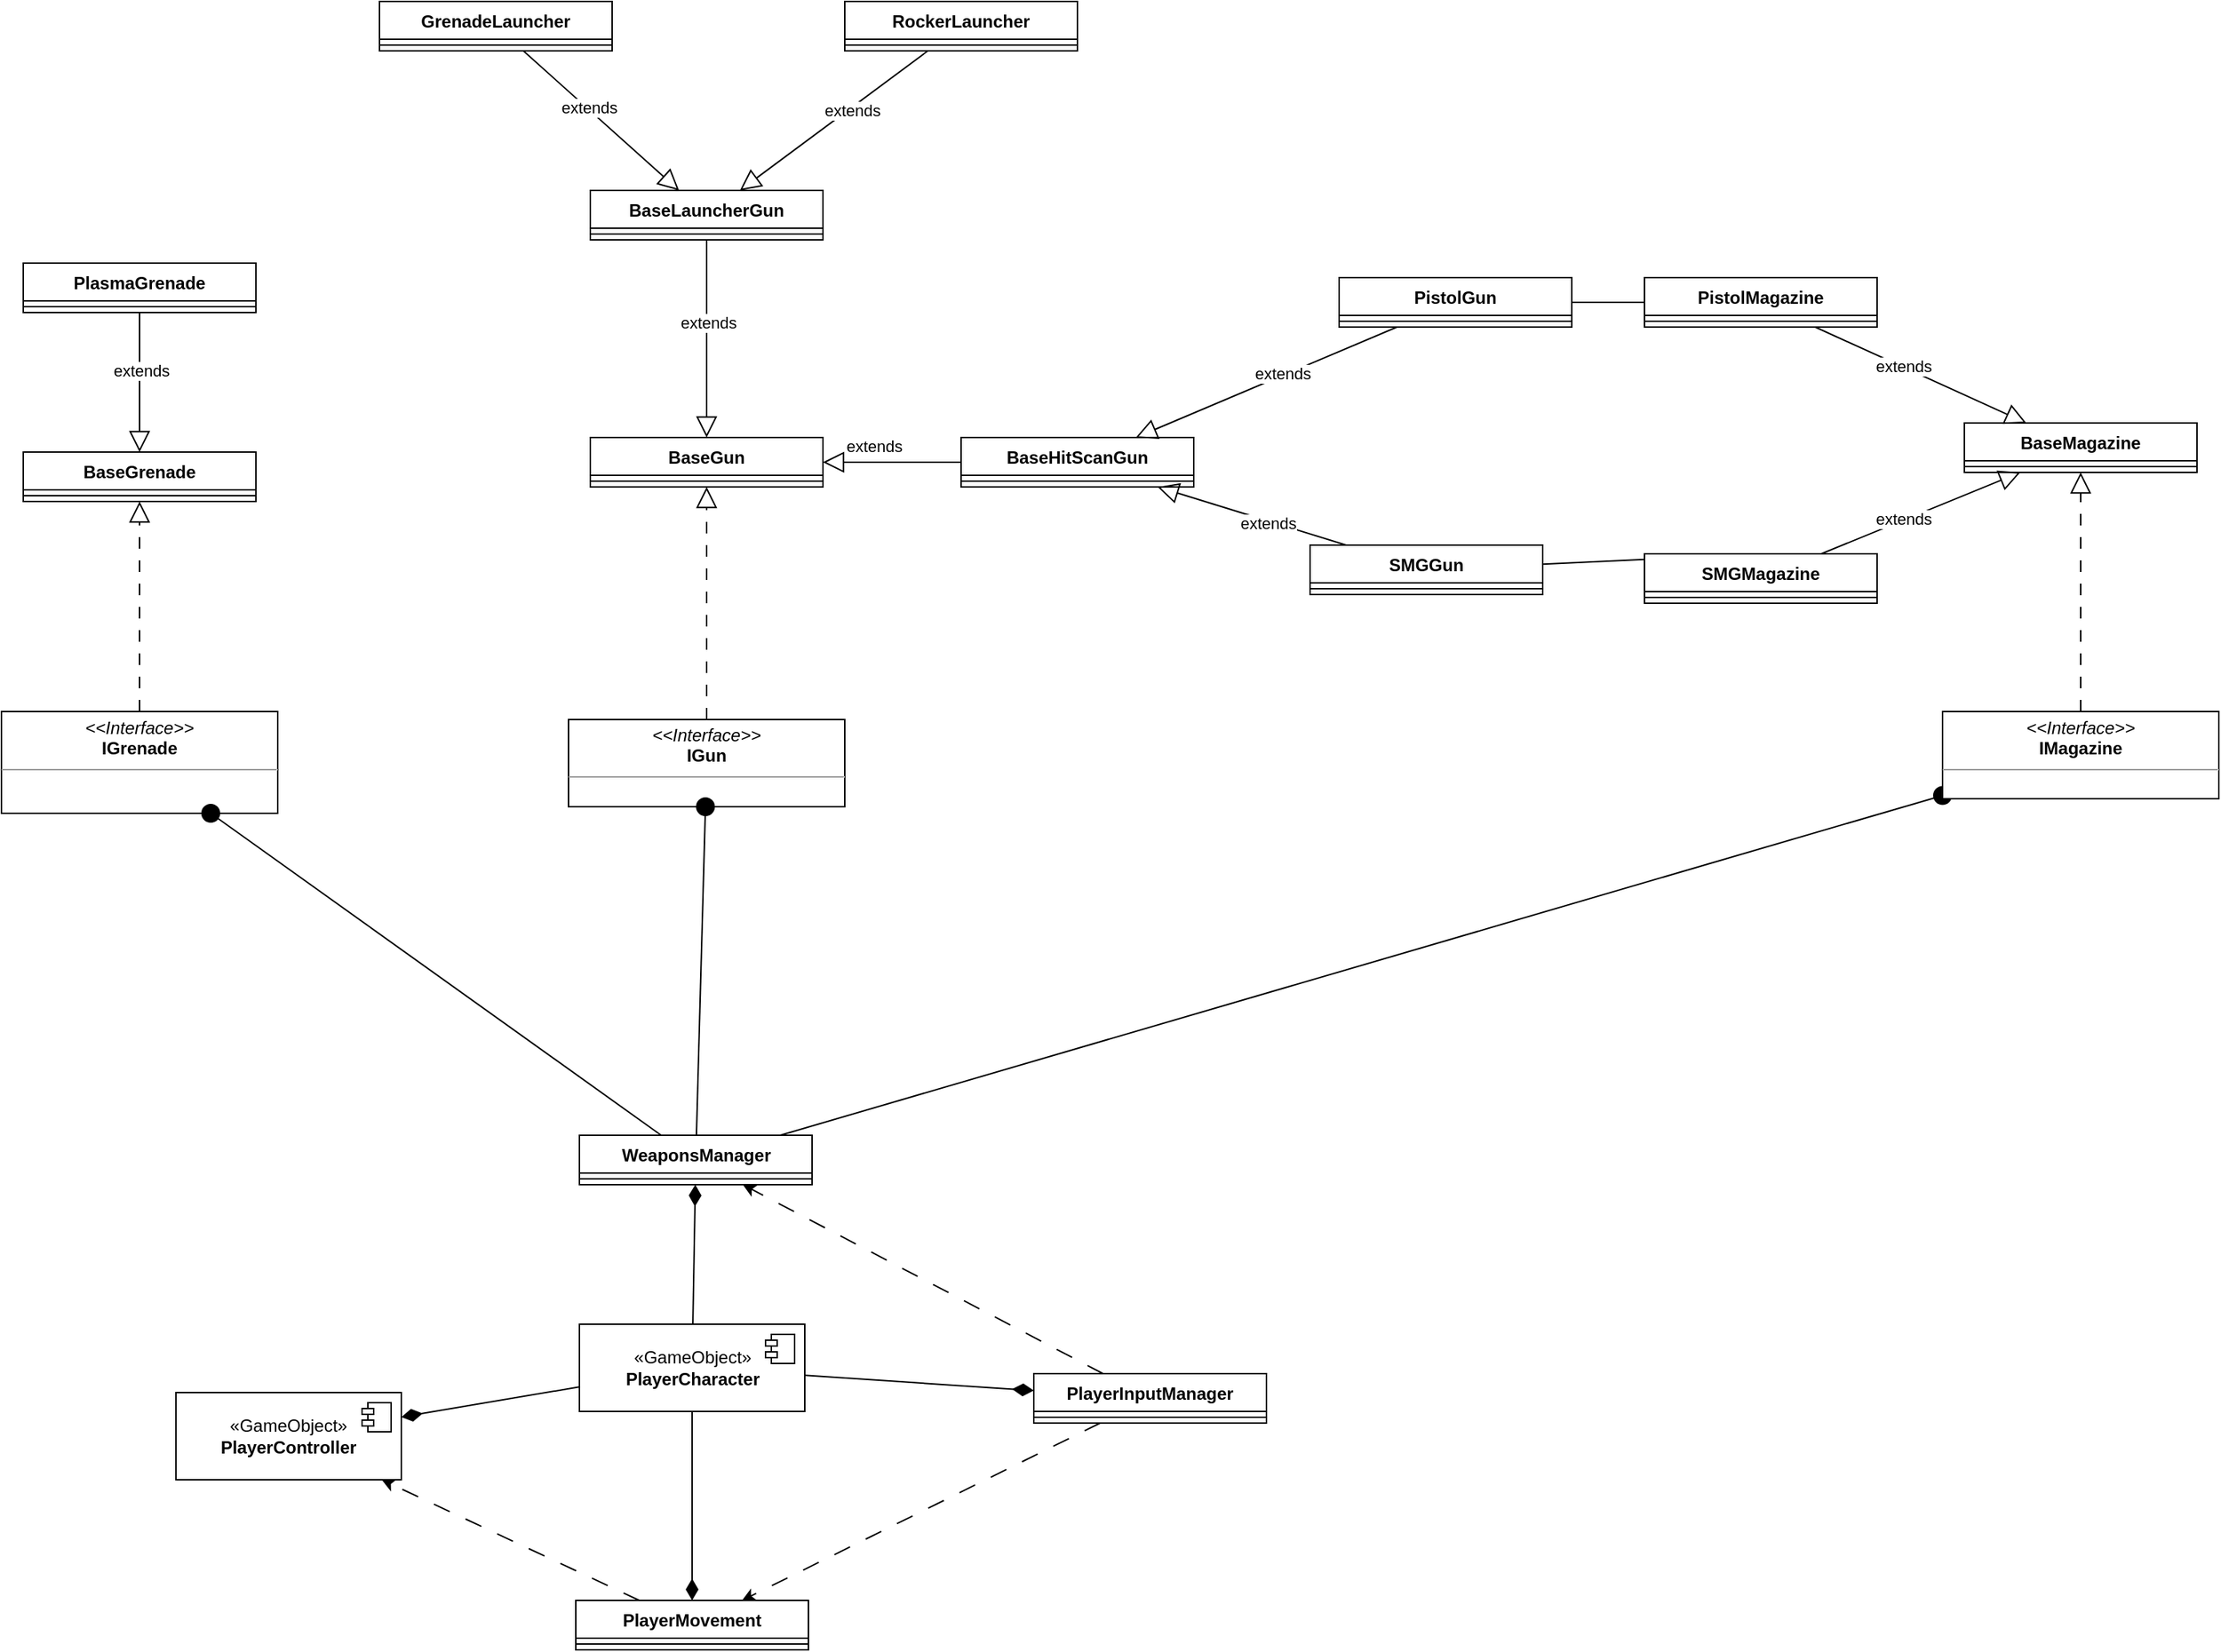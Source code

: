 <mxfile version="26.2.14">
  <diagram name="Page-1" id="c4acf3e9-155e-7222-9cf6-157b1a14988f">
    <mxGraphModel dx="2061" dy="1099" grid="1" gridSize="10" guides="1" tooltips="1" connect="1" arrows="1" fold="1" page="1" pageScale="1" pageWidth="850" pageHeight="1100" background="none" math="0" shadow="0">
      <root>
        <mxCell id="0" />
        <mxCell id="1" parent="0" />
        <mxCell id="F5jnOW8FbkZTIx8M4Hv_-44" style="rounded=0;orthogonalLoop=1;jettySize=auto;html=1;endArrow=diamondThin;endFill=1;startSize=6;endSize=12;" parent="1" source="F5jnOW8FbkZTIx8M4Hv_-118" target="Zl_Os-EKIDO8VoNOlCzx-9" edge="1">
          <mxGeometry relative="1" as="geometry">
            <mxPoint x="-125" y="1040" as="sourcePoint" />
          </mxGeometry>
        </mxCell>
        <mxCell id="F5jnOW8FbkZTIx8M4Hv_-100" style="rounded=0;orthogonalLoop=1;jettySize=auto;html=1;endArrow=oval;endFill=1;endSize=12;" parent="1" source="Zl_Os-EKIDO8VoNOlCzx-9" target="F5jnOW8FbkZTIx8M4Hv_-99" edge="1">
          <mxGeometry relative="1" as="geometry">
            <mxPoint x="410" y="490" as="targetPoint" />
          </mxGeometry>
        </mxCell>
        <mxCell id="Zl_Os-EKIDO8VoNOlCzx-9" value="WeaponsManager" style="swimlane;fontStyle=1;align=center;verticalAlign=top;childLayout=stackLayout;horizontal=1;startSize=26;horizontalStack=0;resizeParent=1;resizeParentMax=0;resizeLast=0;collapsible=1;marginBottom=0;whiteSpace=wrap;html=1;" parent="1" vertex="1">
          <mxGeometry x="-202.5" y="850" width="160" height="34" as="geometry" />
        </mxCell>
        <mxCell id="Zl_Os-EKIDO8VoNOlCzx-11" value="" style="line;strokeWidth=1;fillColor=none;align=left;verticalAlign=middle;spacingTop=-1;spacingLeft=3;spacingRight=3;rotatable=0;labelPosition=right;points=[];portConstraint=eastwest;strokeColor=inherit;" parent="Zl_Os-EKIDO8VoNOlCzx-9" vertex="1">
          <mxGeometry y="26" width="160" height="8" as="geometry" />
        </mxCell>
        <mxCell id="F5jnOW8FbkZTIx8M4Hv_-3" value="SMGGun" style="swimlane;fontStyle=1;align=center;verticalAlign=top;childLayout=stackLayout;horizontal=1;startSize=26;horizontalStack=0;resizeParent=1;resizeParentMax=0;resizeLast=0;collapsible=1;marginBottom=0;whiteSpace=wrap;html=1;" parent="1" vertex="1">
          <mxGeometry x="300" y="444" width="160" height="34" as="geometry" />
        </mxCell>
        <mxCell id="F5jnOW8FbkZTIx8M4Hv_-5" value="" style="line;strokeWidth=1;fillColor=none;align=left;verticalAlign=middle;spacingTop=-1;spacingLeft=3;spacingRight=3;rotatable=0;labelPosition=right;points=[];portConstraint=eastwest;strokeColor=inherit;" parent="F5jnOW8FbkZTIx8M4Hv_-3" vertex="1">
          <mxGeometry y="26" width="160" height="8" as="geometry" />
        </mxCell>
        <mxCell id="F5jnOW8FbkZTIx8M4Hv_-7" value="PistolGun" style="swimlane;fontStyle=1;align=center;verticalAlign=top;childLayout=stackLayout;horizontal=1;startSize=26;horizontalStack=0;resizeParent=1;resizeParentMax=0;resizeLast=0;collapsible=1;marginBottom=0;whiteSpace=wrap;html=1;" parent="1" vertex="1">
          <mxGeometry x="320" y="260" width="160" height="34" as="geometry" />
        </mxCell>
        <mxCell id="F5jnOW8FbkZTIx8M4Hv_-9" value="" style="line;strokeWidth=1;fillColor=none;align=left;verticalAlign=middle;spacingTop=-1;spacingLeft=3;spacingRight=3;rotatable=0;labelPosition=right;points=[];portConstraint=eastwest;strokeColor=inherit;" parent="F5jnOW8FbkZTIx8M4Hv_-7" vertex="1">
          <mxGeometry y="26" width="160" height="8" as="geometry" />
        </mxCell>
        <mxCell id="F5jnOW8FbkZTIx8M4Hv_-11" value="&lt;p style=&quot;margin:0px;margin-top:4px;text-align:center;&quot;&gt;&lt;i&gt;&amp;lt;&amp;lt;Interface&amp;gt;&amp;gt;&lt;/i&gt;&lt;br&gt;&lt;b&gt;IGun&lt;/b&gt;&lt;/p&gt;&lt;hr size=&quot;1&quot;&gt;" style="verticalAlign=top;align=left;overflow=fill;fontSize=12;fontFamily=Helvetica;html=1;rounded=0;shadow=0;comic=0;labelBackgroundColor=none;strokeWidth=1" parent="1" vertex="1">
          <mxGeometry x="-210" y="564" width="190" height="60" as="geometry" />
        </mxCell>
        <mxCell id="F5jnOW8FbkZTIx8M4Hv_-22" value="PlasmaGrenade" style="swimlane;fontStyle=1;align=center;verticalAlign=top;childLayout=stackLayout;horizontal=1;startSize=26;horizontalStack=0;resizeParent=1;resizeParentMax=0;resizeLast=0;collapsible=1;marginBottom=0;whiteSpace=wrap;html=1;" parent="1" vertex="1">
          <mxGeometry x="-585" y="250" width="160" height="34" as="geometry" />
        </mxCell>
        <mxCell id="F5jnOW8FbkZTIx8M4Hv_-24" value="" style="line;strokeWidth=1;fillColor=none;align=left;verticalAlign=middle;spacingTop=-1;spacingLeft=3;spacingRight=3;rotatable=0;labelPosition=right;points=[];portConstraint=eastwest;strokeColor=inherit;" parent="F5jnOW8FbkZTIx8M4Hv_-22" vertex="1">
          <mxGeometry y="26" width="160" height="8" as="geometry" />
        </mxCell>
        <mxCell id="F5jnOW8FbkZTIx8M4Hv_-33" style="rounded=0;orthogonalLoop=1;jettySize=auto;html=1;dashed=1;dashPattern=8 8;endSize=12;endArrow=block;endFill=0;" parent="1" source="F5jnOW8FbkZTIx8M4Hv_-32" target="F5jnOW8FbkZTIx8M4Hv_-85" edge="1">
          <mxGeometry relative="1" as="geometry" />
        </mxCell>
        <mxCell id="F5jnOW8FbkZTIx8M4Hv_-32" value="&lt;p style=&quot;margin:0px;margin-top:4px;text-align:center;&quot;&gt;&lt;i&gt;&amp;lt;&amp;lt;Interface&amp;gt;&amp;gt;&lt;/i&gt;&lt;br&gt;&lt;b&gt;IGrenade&lt;/b&gt;&lt;/p&gt;&lt;hr size=&quot;1&quot;&gt;&lt;p style=&quot;margin:0px;margin-left:4px;&quot;&gt;&lt;br&gt;&lt;/p&gt;" style="verticalAlign=top;align=left;overflow=fill;fontSize=12;fontFamily=Helvetica;html=1;rounded=0;shadow=0;comic=0;labelBackgroundColor=none;strokeWidth=1" parent="1" vertex="1">
          <mxGeometry x="-600" y="558.5" width="190" height="70" as="geometry" />
        </mxCell>
        <mxCell id="F5jnOW8FbkZTIx8M4Hv_-34" value="" style="endArrow=oval;endFill=1;endSize=12;html=1;rounded=0;" parent="1" source="Zl_Os-EKIDO8VoNOlCzx-9" target="F5jnOW8FbkZTIx8M4Hv_-32" edge="1">
          <mxGeometry width="160" relative="1" as="geometry">
            <mxPoint x="-60" y="678" as="sourcePoint" />
            <mxPoint x="100" y="678" as="targetPoint" />
          </mxGeometry>
        </mxCell>
        <mxCell id="F5jnOW8FbkZTIx8M4Hv_-35" value="" style="endArrow=oval;endFill=1;endSize=12;html=1;rounded=0;" parent="1" source="Zl_Os-EKIDO8VoNOlCzx-9" target="F5jnOW8FbkZTIx8M4Hv_-11" edge="1">
          <mxGeometry width="160" relative="1" as="geometry">
            <mxPoint x="183" y="695" as="sourcePoint" />
            <mxPoint x="60" y="528" as="targetPoint" />
          </mxGeometry>
        </mxCell>
        <mxCell id="F5jnOW8FbkZTIx8M4Hv_-111" style="rounded=0;orthogonalLoop=1;jettySize=auto;html=1;dashed=1;dashPattern=12 12;" parent="1" source="F5jnOW8FbkZTIx8M4Hv_-39" target="Zl_Os-EKIDO8VoNOlCzx-9" edge="1">
          <mxGeometry relative="1" as="geometry" />
        </mxCell>
        <mxCell id="F5jnOW8FbkZTIx8M4Hv_-39" value="PlayerInputManager" style="swimlane;fontStyle=1;align=center;verticalAlign=top;childLayout=stackLayout;horizontal=1;startSize=26;horizontalStack=0;resizeParent=1;resizeParentMax=0;resizeLast=0;collapsible=1;marginBottom=0;whiteSpace=wrap;html=1;" parent="1" vertex="1">
          <mxGeometry x="110" y="1014" width="160" height="34" as="geometry" />
        </mxCell>
        <mxCell id="F5jnOW8FbkZTIx8M4Hv_-41" value="" style="line;strokeWidth=1;fillColor=none;align=left;verticalAlign=middle;spacingTop=-1;spacingLeft=3;spacingRight=3;rotatable=0;labelPosition=right;points=[];portConstraint=eastwest;strokeColor=inherit;" parent="F5jnOW8FbkZTIx8M4Hv_-39" vertex="1">
          <mxGeometry y="26" width="160" height="8" as="geometry" />
        </mxCell>
        <mxCell id="F5jnOW8FbkZTIx8M4Hv_-45" style="rounded=0;orthogonalLoop=1;jettySize=auto;html=1;endArrow=diamondThin;endFill=1;startSize=6;endSize=12;" parent="1" source="F5jnOW8FbkZTIx8M4Hv_-118" target="F5jnOW8FbkZTIx8M4Hv_-39" edge="1">
          <mxGeometry relative="1" as="geometry">
            <mxPoint x="-70" y="1063.603" as="sourcePoint" />
            <mxPoint x="-175" y="823" as="targetPoint" />
          </mxGeometry>
        </mxCell>
        <mxCell id="F5jnOW8FbkZTIx8M4Hv_-46" value="PlayerMovement" style="swimlane;fontStyle=1;align=center;verticalAlign=top;childLayout=stackLayout;horizontal=1;startSize=26;horizontalStack=0;resizeParent=1;resizeParentMax=0;resizeLast=0;collapsible=1;marginBottom=0;whiteSpace=wrap;html=1;" parent="1" vertex="1">
          <mxGeometry x="-205" y="1170" width="160" height="34" as="geometry" />
        </mxCell>
        <mxCell id="F5jnOW8FbkZTIx8M4Hv_-48" value="" style="line;strokeWidth=1;fillColor=none;align=left;verticalAlign=middle;spacingTop=-1;spacingLeft=3;spacingRight=3;rotatable=0;labelPosition=right;points=[];portConstraint=eastwest;strokeColor=inherit;" parent="F5jnOW8FbkZTIx8M4Hv_-46" vertex="1">
          <mxGeometry y="26" width="160" height="8" as="geometry" />
        </mxCell>
        <mxCell id="F5jnOW8FbkZTIx8M4Hv_-50" style="rounded=0;orthogonalLoop=1;jettySize=auto;html=1;endArrow=diamondThin;endFill=1;startSize=6;endSize=12;" parent="1" source="F5jnOW8FbkZTIx8M4Hv_-118" target="F5jnOW8FbkZTIx8M4Hv_-46" edge="1">
          <mxGeometry relative="1" as="geometry">
            <mxPoint x="-125" y="1090" as="sourcePoint" />
            <mxPoint x="137" y="830" as="targetPoint" />
          </mxGeometry>
        </mxCell>
        <mxCell id="F5jnOW8FbkZTIx8M4Hv_-55" style="rounded=0;orthogonalLoop=1;jettySize=auto;html=1;endArrow=block;endFill=0;startSize=6;endSize=12;" parent="1" source="F5jnOW8FbkZTIx8M4Hv_-3" target="F5jnOW8FbkZTIx8M4Hv_-51" edge="1">
          <mxGeometry relative="1" as="geometry" />
        </mxCell>
        <mxCell id="F5jnOW8FbkZTIx8M4Hv_-57" value="extends" style="edgeLabel;html=1;align=center;verticalAlign=middle;resizable=0;points=[];" parent="F5jnOW8FbkZTIx8M4Hv_-55" vertex="1" connectable="0">
          <mxGeometry x="-0.172" y="1" relative="1" as="geometry">
            <mxPoint as="offset" />
          </mxGeometry>
        </mxCell>
        <mxCell id="F5jnOW8FbkZTIx8M4Hv_-51" value="&lt;div&gt;BaseHitScanGun&lt;/div&gt;" style="swimlane;fontStyle=1;align=center;verticalAlign=top;childLayout=stackLayout;horizontal=1;startSize=26;horizontalStack=0;resizeParent=1;resizeParentMax=0;resizeLast=0;collapsible=1;marginBottom=0;whiteSpace=wrap;html=1;" parent="1" vertex="1">
          <mxGeometry x="60" y="370" width="160" height="34" as="geometry" />
        </mxCell>
        <mxCell id="F5jnOW8FbkZTIx8M4Hv_-53" value="" style="line;strokeWidth=1;fillColor=none;align=left;verticalAlign=middle;spacingTop=-1;spacingLeft=3;spacingRight=3;rotatable=0;labelPosition=right;points=[];portConstraint=eastwest;strokeColor=inherit;" parent="F5jnOW8FbkZTIx8M4Hv_-51" vertex="1">
          <mxGeometry y="26" width="160" height="8" as="geometry" />
        </mxCell>
        <mxCell id="F5jnOW8FbkZTIx8M4Hv_-56" style="rounded=0;orthogonalLoop=1;jettySize=auto;html=1;endArrow=block;endFill=0;startSize=6;endSize=12;" parent="1" source="F5jnOW8FbkZTIx8M4Hv_-7" target="F5jnOW8FbkZTIx8M4Hv_-51" edge="1">
          <mxGeometry relative="1" as="geometry">
            <mxPoint x="813" y="384" as="sourcePoint" />
            <mxPoint x="832" y="316" as="targetPoint" />
          </mxGeometry>
        </mxCell>
        <mxCell id="F5jnOW8FbkZTIx8M4Hv_-58" value="extends" style="edgeLabel;html=1;align=center;verticalAlign=middle;resizable=0;points=[];" parent="F5jnOW8FbkZTIx8M4Hv_-56" vertex="1" connectable="0">
          <mxGeometry x="-0.139" y="-1" relative="1" as="geometry">
            <mxPoint x="-1" as="offset" />
          </mxGeometry>
        </mxCell>
        <mxCell id="F5jnOW8FbkZTIx8M4Hv_-59" value="BaseGun" style="swimlane;fontStyle=1;align=center;verticalAlign=top;childLayout=stackLayout;horizontal=1;startSize=26;horizontalStack=0;resizeParent=1;resizeParentMax=0;resizeLast=0;collapsible=1;marginBottom=0;whiteSpace=wrap;html=1;" parent="1" vertex="1">
          <mxGeometry x="-195" y="370" width="160" height="34" as="geometry" />
        </mxCell>
        <mxCell id="F5jnOW8FbkZTIx8M4Hv_-61" value="" style="line;strokeWidth=1;fillColor=none;align=left;verticalAlign=middle;spacingTop=-1;spacingLeft=3;spacingRight=3;rotatable=0;labelPosition=right;points=[];portConstraint=eastwest;strokeColor=inherit;" parent="F5jnOW8FbkZTIx8M4Hv_-59" vertex="1">
          <mxGeometry y="26" width="160" height="8" as="geometry" />
        </mxCell>
        <mxCell id="F5jnOW8FbkZTIx8M4Hv_-63" style="rounded=0;orthogonalLoop=1;jettySize=auto;html=1;endArrow=block;endFill=0;startSize=6;endSize=12;" parent="1" source="F5jnOW8FbkZTIx8M4Hv_-51" target="F5jnOW8FbkZTIx8M4Hv_-59" edge="1">
          <mxGeometry relative="1" as="geometry">
            <mxPoint x="-20" y="148" as="sourcePoint" />
            <mxPoint x="24" y="80" as="targetPoint" />
            <Array as="points" />
          </mxGeometry>
        </mxCell>
        <mxCell id="F5jnOW8FbkZTIx8M4Hv_-64" value="extends" style="edgeLabel;html=1;align=center;verticalAlign=middle;resizable=0;points=[];" parent="F5jnOW8FbkZTIx8M4Hv_-63" vertex="1" connectable="0">
          <mxGeometry x="-0.172" y="1" relative="1" as="geometry">
            <mxPoint x="-21" y="-12" as="offset" />
          </mxGeometry>
        </mxCell>
        <mxCell id="F5jnOW8FbkZTIx8M4Hv_-65" value="BaseLauncherGun" style="swimlane;fontStyle=1;align=center;verticalAlign=top;childLayout=stackLayout;horizontal=1;startSize=26;horizontalStack=0;resizeParent=1;resizeParentMax=0;resizeLast=0;collapsible=1;marginBottom=0;whiteSpace=wrap;html=1;" parent="1" vertex="1">
          <mxGeometry x="-195" y="200" width="160" height="34" as="geometry" />
        </mxCell>
        <mxCell id="F5jnOW8FbkZTIx8M4Hv_-67" value="" style="line;strokeWidth=1;fillColor=none;align=left;verticalAlign=middle;spacingTop=-1;spacingLeft=3;spacingRight=3;rotatable=0;labelPosition=right;points=[];portConstraint=eastwest;strokeColor=inherit;" parent="F5jnOW8FbkZTIx8M4Hv_-65" vertex="1">
          <mxGeometry y="26" width="160" height="8" as="geometry" />
        </mxCell>
        <mxCell id="F5jnOW8FbkZTIx8M4Hv_-69" style="rounded=0;orthogonalLoop=1;jettySize=auto;html=1;endArrow=block;endFill=0;startSize=6;endSize=12;" parent="1" source="F5jnOW8FbkZTIx8M4Hv_-65" target="F5jnOW8FbkZTIx8M4Hv_-59" edge="1">
          <mxGeometry relative="1" as="geometry">
            <mxPoint x="239" y="140" as="sourcePoint" />
            <mxPoint x="311" y="76" as="targetPoint" />
          </mxGeometry>
        </mxCell>
        <mxCell id="F5jnOW8FbkZTIx8M4Hv_-70" value="extends" style="edgeLabel;html=1;align=center;verticalAlign=middle;resizable=0;points=[];" parent="F5jnOW8FbkZTIx8M4Hv_-69" vertex="1" connectable="0">
          <mxGeometry x="-0.172" y="1" relative="1" as="geometry">
            <mxPoint as="offset" />
          </mxGeometry>
        </mxCell>
        <mxCell id="F5jnOW8FbkZTIx8M4Hv_-71" value="GrenadeLauncher" style="swimlane;fontStyle=1;align=center;verticalAlign=top;childLayout=stackLayout;horizontal=1;startSize=26;horizontalStack=0;resizeParent=1;resizeParentMax=0;resizeLast=0;collapsible=1;marginBottom=0;whiteSpace=wrap;html=1;" parent="1" vertex="1">
          <mxGeometry x="-340" y="70" width="160" height="34" as="geometry" />
        </mxCell>
        <mxCell id="F5jnOW8FbkZTIx8M4Hv_-73" value="" style="line;strokeWidth=1;fillColor=none;align=left;verticalAlign=middle;spacingTop=-1;spacingLeft=3;spacingRight=3;rotatable=0;labelPosition=right;points=[];portConstraint=eastwest;strokeColor=inherit;" parent="F5jnOW8FbkZTIx8M4Hv_-71" vertex="1">
          <mxGeometry y="26" width="160" height="8" as="geometry" />
        </mxCell>
        <mxCell id="F5jnOW8FbkZTIx8M4Hv_-75" value="RockerLauncher" style="swimlane;fontStyle=1;align=center;verticalAlign=top;childLayout=stackLayout;horizontal=1;startSize=26;horizontalStack=0;resizeParent=1;resizeParentMax=0;resizeLast=0;collapsible=1;marginBottom=0;whiteSpace=wrap;html=1;" parent="1" vertex="1">
          <mxGeometry x="-20" y="70" width="160" height="34" as="geometry" />
        </mxCell>
        <mxCell id="F5jnOW8FbkZTIx8M4Hv_-77" value="" style="line;strokeWidth=1;fillColor=none;align=left;verticalAlign=middle;spacingTop=-1;spacingLeft=3;spacingRight=3;rotatable=0;labelPosition=right;points=[];portConstraint=eastwest;strokeColor=inherit;" parent="F5jnOW8FbkZTIx8M4Hv_-75" vertex="1">
          <mxGeometry y="26" width="160" height="8" as="geometry" />
        </mxCell>
        <mxCell id="F5jnOW8FbkZTIx8M4Hv_-79" style="rounded=0;orthogonalLoop=1;jettySize=auto;html=1;endArrow=block;endFill=0;startSize=6;endSize=12;" parent="1" source="F5jnOW8FbkZTIx8M4Hv_-75" target="F5jnOW8FbkZTIx8M4Hv_-65" edge="1">
          <mxGeometry relative="1" as="geometry">
            <mxPoint x="-352" y="14" as="sourcePoint" />
            <mxPoint x="-458" y="-50" as="targetPoint" />
          </mxGeometry>
        </mxCell>
        <mxCell id="F5jnOW8FbkZTIx8M4Hv_-80" value="extends" style="edgeLabel;html=1;align=center;verticalAlign=middle;resizable=0;points=[];" parent="F5jnOW8FbkZTIx8M4Hv_-79" vertex="1" connectable="0">
          <mxGeometry x="-0.172" y="1" relative="1" as="geometry">
            <mxPoint as="offset" />
          </mxGeometry>
        </mxCell>
        <mxCell id="F5jnOW8FbkZTIx8M4Hv_-81" style="rounded=0;orthogonalLoop=1;jettySize=auto;html=1;endArrow=block;endFill=0;startSize=6;endSize=12;" parent="1" source="F5jnOW8FbkZTIx8M4Hv_-71" target="F5jnOW8FbkZTIx8M4Hv_-65" edge="1">
          <mxGeometry relative="1" as="geometry">
            <mxPoint x="-765" y="30" as="sourcePoint" />
            <mxPoint x="-547" as="targetPoint" />
          </mxGeometry>
        </mxCell>
        <mxCell id="F5jnOW8FbkZTIx8M4Hv_-82" value="extends" style="edgeLabel;html=1;align=center;verticalAlign=middle;resizable=0;points=[];" parent="F5jnOW8FbkZTIx8M4Hv_-81" vertex="1" connectable="0">
          <mxGeometry x="-0.172" y="1" relative="1" as="geometry">
            <mxPoint as="offset" />
          </mxGeometry>
        </mxCell>
        <mxCell id="F5jnOW8FbkZTIx8M4Hv_-84" style="rounded=0;orthogonalLoop=1;jettySize=auto;html=1;dashed=1;dashPattern=8 8;endSize=12;endArrow=block;endFill=0;" parent="1" source="F5jnOW8FbkZTIx8M4Hv_-11" target="F5jnOW8FbkZTIx8M4Hv_-59" edge="1">
          <mxGeometry relative="1" as="geometry">
            <mxPoint x="640" y="483" as="sourcePoint" />
            <mxPoint x="699" y="430" as="targetPoint" />
          </mxGeometry>
        </mxCell>
        <mxCell id="F5jnOW8FbkZTIx8M4Hv_-85" value="BaseGrenade" style="swimlane;fontStyle=1;align=center;verticalAlign=top;childLayout=stackLayout;horizontal=1;startSize=26;horizontalStack=0;resizeParent=1;resizeParentMax=0;resizeLast=0;collapsible=1;marginBottom=0;whiteSpace=wrap;html=1;" parent="1" vertex="1">
          <mxGeometry x="-585" y="380" width="160" height="34" as="geometry" />
        </mxCell>
        <mxCell id="F5jnOW8FbkZTIx8M4Hv_-87" value="" style="line;strokeWidth=1;fillColor=none;align=left;verticalAlign=middle;spacingTop=-1;spacingLeft=3;spacingRight=3;rotatable=0;labelPosition=right;points=[];portConstraint=eastwest;strokeColor=inherit;" parent="F5jnOW8FbkZTIx8M4Hv_-85" vertex="1">
          <mxGeometry y="26" width="160" height="8" as="geometry" />
        </mxCell>
        <mxCell id="F5jnOW8FbkZTIx8M4Hv_-89" style="rounded=0;orthogonalLoop=1;jettySize=auto;html=1;endArrow=block;endFill=0;startSize=6;endSize=12;" parent="1" source="F5jnOW8FbkZTIx8M4Hv_-22" target="F5jnOW8FbkZTIx8M4Hv_-85" edge="1">
          <mxGeometry relative="1" as="geometry">
            <mxPoint x="-430" y="188" as="sourcePoint" />
            <mxPoint x="-371" y="110" as="targetPoint" />
          </mxGeometry>
        </mxCell>
        <mxCell id="F5jnOW8FbkZTIx8M4Hv_-90" value="extends" style="edgeLabel;html=1;align=center;verticalAlign=middle;resizable=0;points=[];" parent="F5jnOW8FbkZTIx8M4Hv_-89" vertex="1" connectable="0">
          <mxGeometry x="-0.172" y="1" relative="1" as="geometry">
            <mxPoint as="offset" />
          </mxGeometry>
        </mxCell>
        <mxCell id="pmymMoKsbn8bLchhFvTN-1" style="rounded=0;orthogonalLoop=1;jettySize=auto;html=1;endArrow=none;startFill=0;" edge="1" parent="1" source="F5jnOW8FbkZTIx8M4Hv_-91" target="F5jnOW8FbkZTIx8M4Hv_-7">
          <mxGeometry relative="1" as="geometry" />
        </mxCell>
        <mxCell id="F5jnOW8FbkZTIx8M4Hv_-91" value="PistolMagazine" style="swimlane;fontStyle=1;align=center;verticalAlign=top;childLayout=stackLayout;horizontal=1;startSize=26;horizontalStack=0;resizeParent=1;resizeParentMax=0;resizeLast=0;collapsible=1;marginBottom=0;whiteSpace=wrap;html=1;" parent="1" vertex="1">
          <mxGeometry x="530" y="260" width="160" height="34" as="geometry" />
        </mxCell>
        <mxCell id="F5jnOW8FbkZTIx8M4Hv_-93" value="" style="line;strokeWidth=1;fillColor=none;align=left;verticalAlign=middle;spacingTop=-1;spacingLeft=3;spacingRight=3;rotatable=0;labelPosition=right;points=[];portConstraint=eastwest;strokeColor=inherit;" parent="F5jnOW8FbkZTIx8M4Hv_-91" vertex="1">
          <mxGeometry y="26" width="160" height="8" as="geometry" />
        </mxCell>
        <mxCell id="pmymMoKsbn8bLchhFvTN-2" style="rounded=0;orthogonalLoop=1;jettySize=auto;html=1;exitX=0.5;exitY=0;exitDx=0;exitDy=0;endArrow=none;startFill=0;" edge="1" parent="1" source="F5jnOW8FbkZTIx8M4Hv_-95" target="F5jnOW8FbkZTIx8M4Hv_-3">
          <mxGeometry relative="1" as="geometry" />
        </mxCell>
        <mxCell id="F5jnOW8FbkZTIx8M4Hv_-95" value="SMGMagazine" style="swimlane;fontStyle=1;align=center;verticalAlign=top;childLayout=stackLayout;horizontal=1;startSize=26;horizontalStack=0;resizeParent=1;resizeParentMax=0;resizeLast=0;collapsible=1;marginBottom=0;whiteSpace=wrap;html=1;" parent="1" vertex="1">
          <mxGeometry x="530" y="450" width="160" height="34" as="geometry" />
        </mxCell>
        <mxCell id="F5jnOW8FbkZTIx8M4Hv_-97" value="" style="line;strokeWidth=1;fillColor=none;align=left;verticalAlign=middle;spacingTop=-1;spacingLeft=3;spacingRight=3;rotatable=0;labelPosition=right;points=[];portConstraint=eastwest;strokeColor=inherit;" parent="F5jnOW8FbkZTIx8M4Hv_-95" vertex="1">
          <mxGeometry y="26" width="160" height="8" as="geometry" />
        </mxCell>
        <mxCell id="F5jnOW8FbkZTIx8M4Hv_-99" value="&lt;p style=&quot;margin:0px;margin-top:4px;text-align:center;&quot;&gt;&lt;i&gt;&amp;lt;&amp;lt;Interface&amp;gt;&amp;gt;&lt;/i&gt;&lt;br&gt;&lt;b&gt;IMagazine&lt;/b&gt;&lt;/p&gt;&lt;hr size=&quot;1&quot;&gt;" style="verticalAlign=top;align=left;overflow=fill;fontSize=12;fontFamily=Helvetica;html=1;rounded=0;shadow=0;comic=0;labelBackgroundColor=none;strokeWidth=1" parent="1" vertex="1">
          <mxGeometry x="735" y="558.5" width="190" height="60" as="geometry" />
        </mxCell>
        <mxCell id="F5jnOW8FbkZTIx8M4Hv_-102" style="rounded=0;orthogonalLoop=1;jettySize=auto;html=1;dashed=1;dashPattern=8 8;endSize=12;endArrow=block;endFill=0;" parent="1" source="F5jnOW8FbkZTIx8M4Hv_-99" target="F5jnOW8FbkZTIx8M4Hv_-103" edge="1">
          <mxGeometry relative="1" as="geometry">
            <mxPoint x="190" y="619" as="sourcePoint" />
            <mxPoint x="409" y="486" as="targetPoint" />
          </mxGeometry>
        </mxCell>
        <mxCell id="F5jnOW8FbkZTIx8M4Hv_-103" value="BaseMagazine" style="swimlane;fontStyle=1;align=center;verticalAlign=top;childLayout=stackLayout;horizontal=1;startSize=26;horizontalStack=0;resizeParent=1;resizeParentMax=0;resizeLast=0;collapsible=1;marginBottom=0;whiteSpace=wrap;html=1;" parent="1" vertex="1">
          <mxGeometry x="750" y="360" width="160" height="34" as="geometry" />
        </mxCell>
        <mxCell id="F5jnOW8FbkZTIx8M4Hv_-105" value="" style="line;strokeWidth=1;fillColor=none;align=left;verticalAlign=middle;spacingTop=-1;spacingLeft=3;spacingRight=3;rotatable=0;labelPosition=right;points=[];portConstraint=eastwest;strokeColor=inherit;" parent="F5jnOW8FbkZTIx8M4Hv_-103" vertex="1">
          <mxGeometry y="26" width="160" height="8" as="geometry" />
        </mxCell>
        <mxCell id="F5jnOW8FbkZTIx8M4Hv_-107" style="rounded=0;orthogonalLoop=1;jettySize=auto;html=1;endArrow=block;endFill=0;startSize=6;endSize=12;" parent="1" source="F5jnOW8FbkZTIx8M4Hv_-91" target="F5jnOW8FbkZTIx8M4Hv_-103" edge="1">
          <mxGeometry relative="1" as="geometry">
            <mxPoint x="125" y="336" as="sourcePoint" />
            <mxPoint x="25" y="274" as="targetPoint" />
          </mxGeometry>
        </mxCell>
        <mxCell id="F5jnOW8FbkZTIx8M4Hv_-108" value="extends" style="edgeLabel;html=1;align=center;verticalAlign=middle;resizable=0;points=[];" parent="F5jnOW8FbkZTIx8M4Hv_-107" vertex="1" connectable="0">
          <mxGeometry x="-0.172" y="1" relative="1" as="geometry">
            <mxPoint as="offset" />
          </mxGeometry>
        </mxCell>
        <mxCell id="F5jnOW8FbkZTIx8M4Hv_-109" style="rounded=0;orthogonalLoop=1;jettySize=auto;html=1;endArrow=block;endFill=0;startSize=6;endSize=12;" parent="1" source="F5jnOW8FbkZTIx8M4Hv_-95" target="F5jnOW8FbkZTIx8M4Hv_-103" edge="1">
          <mxGeometry relative="1" as="geometry">
            <mxPoint x="135" y="346" as="sourcePoint" />
            <mxPoint x="35" y="284" as="targetPoint" />
          </mxGeometry>
        </mxCell>
        <mxCell id="F5jnOW8FbkZTIx8M4Hv_-110" value="extends" style="edgeLabel;html=1;align=center;verticalAlign=middle;resizable=0;points=[];" parent="F5jnOW8FbkZTIx8M4Hv_-109" vertex="1" connectable="0">
          <mxGeometry x="-0.172" y="1" relative="1" as="geometry">
            <mxPoint as="offset" />
          </mxGeometry>
        </mxCell>
        <mxCell id="F5jnOW8FbkZTIx8M4Hv_-112" style="rounded=0;orthogonalLoop=1;jettySize=auto;html=1;dashed=1;dashPattern=12 12;" parent="1" source="F5jnOW8FbkZTIx8M4Hv_-39" target="F5jnOW8FbkZTIx8M4Hv_-46" edge="1">
          <mxGeometry relative="1" as="geometry">
            <mxPoint x="470" y="1096" as="sourcePoint" />
            <mxPoint x="295" y="972" as="targetPoint" />
          </mxGeometry>
        </mxCell>
        <mxCell id="F5jnOW8FbkZTIx8M4Hv_-118" value="«GameObject»&lt;br&gt;&lt;b&gt;PlayerCharacter&lt;/b&gt;" style="html=1;dropTarget=0;whiteSpace=wrap;" parent="1" vertex="1">
          <mxGeometry x="-202.5" y="980" width="155" height="60" as="geometry" />
        </mxCell>
        <mxCell id="F5jnOW8FbkZTIx8M4Hv_-119" value="" style="shape=module;jettyWidth=8;jettyHeight=4;" parent="F5jnOW8FbkZTIx8M4Hv_-118" vertex="1">
          <mxGeometry x="1" width="20" height="20" relative="1" as="geometry">
            <mxPoint x="-27" y="7" as="offset" />
          </mxGeometry>
        </mxCell>
        <mxCell id="F5jnOW8FbkZTIx8M4Hv_-121" value="«GameObject»&lt;br&gt;&lt;b&gt;PlayerController&lt;/b&gt;" style="html=1;dropTarget=0;whiteSpace=wrap;" parent="1" vertex="1">
          <mxGeometry x="-480" y="1027" width="155" height="60" as="geometry" />
        </mxCell>
        <mxCell id="F5jnOW8FbkZTIx8M4Hv_-122" value="" style="shape=module;jettyWidth=8;jettyHeight=4;" parent="F5jnOW8FbkZTIx8M4Hv_-121" vertex="1">
          <mxGeometry x="1" width="20" height="20" relative="1" as="geometry">
            <mxPoint x="-27" y="7" as="offset" />
          </mxGeometry>
        </mxCell>
        <mxCell id="F5jnOW8FbkZTIx8M4Hv_-123" style="rounded=0;orthogonalLoop=1;jettySize=auto;html=1;endArrow=diamondThin;endFill=1;startSize=6;endSize=12;" parent="1" source="F5jnOW8FbkZTIx8M4Hv_-118" target="F5jnOW8FbkZTIx8M4Hv_-121" edge="1">
          <mxGeometry relative="1" as="geometry">
            <mxPoint x="-458" y="944" as="sourcePoint" />
            <mxPoint x="-460" y="800" as="targetPoint" />
          </mxGeometry>
        </mxCell>
        <mxCell id="F5jnOW8FbkZTIx8M4Hv_-124" style="rounded=0;orthogonalLoop=1;jettySize=auto;html=1;dashed=1;dashPattern=12 12;" parent="1" source="F5jnOW8FbkZTIx8M4Hv_-46" target="F5jnOW8FbkZTIx8M4Hv_-121" edge="1">
          <mxGeometry relative="1" as="geometry">
            <mxPoint x="-345" y="1190" as="sourcePoint" />
            <mxPoint x="-500" y="1266" as="targetPoint" />
          </mxGeometry>
        </mxCell>
      </root>
    </mxGraphModel>
  </diagram>
</mxfile>
